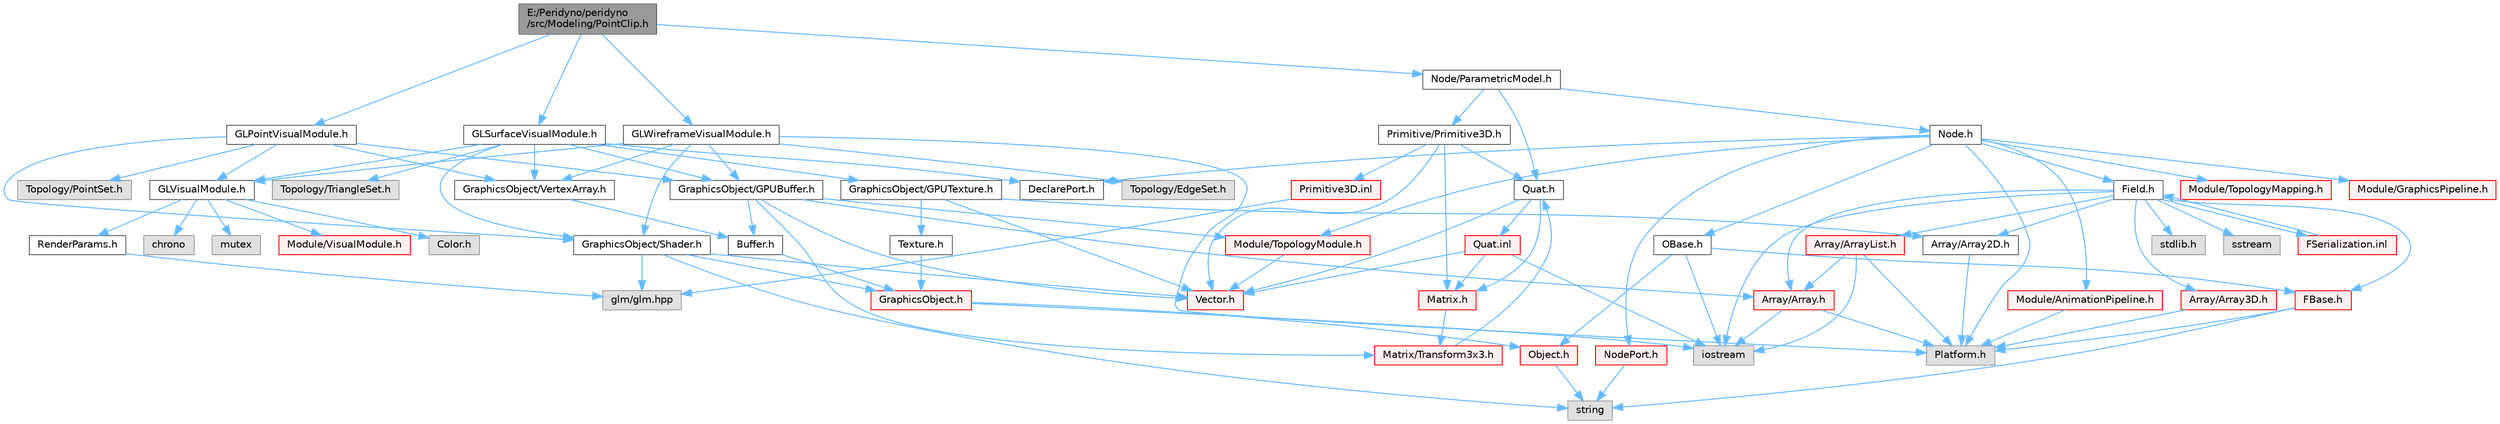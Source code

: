 digraph "E:/Peridyno/peridyno/src/Modeling/PointClip.h"
{
 // LATEX_PDF_SIZE
  bgcolor="transparent";
  edge [fontname=Helvetica,fontsize=10,labelfontname=Helvetica,labelfontsize=10];
  node [fontname=Helvetica,fontsize=10,shape=box,height=0.2,width=0.4];
  Node1 [id="Node000001",label="E:/Peridyno/peridyno\l/src/Modeling/PointClip.h",height=0.2,width=0.4,color="gray40", fillcolor="grey60", style="filled", fontcolor="black",tooltip=" "];
  Node1 -> Node2 [id="edge1_Node000001_Node000002",color="steelblue1",style="solid",tooltip=" "];
  Node2 [id="Node000002",label="Node/ParametricModel.h",height=0.2,width=0.4,color="grey40", fillcolor="white", style="filled",URL="$_parametric_model_8h.html",tooltip=" "];
  Node2 -> Node3 [id="edge2_Node000002_Node000003",color="steelblue1",style="solid",tooltip=" "];
  Node3 [id="Node000003",label="Node.h",height=0.2,width=0.4,color="grey40", fillcolor="white", style="filled",URL="$_node_8h.html",tooltip=" "];
  Node3 -> Node4 [id="edge3_Node000003_Node000004",color="steelblue1",style="solid",tooltip=" "];
  Node4 [id="Node000004",label="OBase.h",height=0.2,width=0.4,color="grey40", fillcolor="white", style="filled",URL="$_o_base_8h.html",tooltip=" "];
  Node4 -> Node5 [id="edge4_Node000004_Node000005",color="steelblue1",style="solid",tooltip=" "];
  Node5 [id="Node000005",label="iostream",height=0.2,width=0.4,color="grey60", fillcolor="#E0E0E0", style="filled",tooltip=" "];
  Node4 -> Node6 [id="edge5_Node000004_Node000006",color="steelblue1",style="solid",tooltip=" "];
  Node6 [id="Node000006",label="FBase.h",height=0.2,width=0.4,color="red", fillcolor="#FFF0F0", style="filled",URL="$_f_base_8h.html",tooltip=" "];
  Node6 -> Node7 [id="edge6_Node000006_Node000007",color="steelblue1",style="solid",tooltip=" "];
  Node7 [id="Node000007",label="Platform.h",height=0.2,width=0.4,color="grey60", fillcolor="#E0E0E0", style="filled",tooltip=" "];
  Node6 -> Node10 [id="edge7_Node000006_Node000010",color="steelblue1",style="solid",tooltip=" "];
  Node10 [id="Node000010",label="string",height=0.2,width=0.4,color="grey60", fillcolor="#E0E0E0", style="filled",tooltip=" "];
  Node4 -> Node13 [id="edge8_Node000004_Node000013",color="steelblue1",style="solid",tooltip=" "];
  Node13 [id="Node000013",label="Object.h",height=0.2,width=0.4,color="red", fillcolor="#FFF0F0", style="filled",URL="$_object_8h.html",tooltip=" "];
  Node13 -> Node10 [id="edge9_Node000013_Node000010",color="steelblue1",style="solid",tooltip=" "];
  Node3 -> Node16 [id="edge10_Node000003_Node000016",color="steelblue1",style="solid",tooltip=" "];
  Node16 [id="Node000016",label="Field.h",height=0.2,width=0.4,color="grey40", fillcolor="white", style="filled",URL="$_field_8h.html",tooltip=" "];
  Node16 -> Node5 [id="edge11_Node000016_Node000005",color="steelblue1",style="solid",tooltip=" "];
  Node16 -> Node17 [id="edge12_Node000016_Node000017",color="steelblue1",style="solid",tooltip=" "];
  Node17 [id="Node000017",label="stdlib.h",height=0.2,width=0.4,color="grey60", fillcolor="#E0E0E0", style="filled",tooltip=" "];
  Node16 -> Node18 [id="edge13_Node000016_Node000018",color="steelblue1",style="solid",tooltip=" "];
  Node18 [id="Node000018",label="sstream",height=0.2,width=0.4,color="grey60", fillcolor="#E0E0E0", style="filled",tooltip=" "];
  Node16 -> Node6 [id="edge14_Node000016_Node000006",color="steelblue1",style="solid",tooltip=" "];
  Node16 -> Node19 [id="edge15_Node000016_Node000019",color="steelblue1",style="solid",tooltip=" "];
  Node19 [id="Node000019",label="Array/Array.h",height=0.2,width=0.4,color="red", fillcolor="#FFF0F0", style="filled",URL="$_array_8h.html",tooltip=" "];
  Node19 -> Node7 [id="edge16_Node000019_Node000007",color="steelblue1",style="solid",tooltip=" "];
  Node19 -> Node5 [id="edge17_Node000019_Node000005",color="steelblue1",style="solid",tooltip=" "];
  Node16 -> Node24 [id="edge18_Node000016_Node000024",color="steelblue1",style="solid",tooltip=" "];
  Node24 [id="Node000024",label="Array/Array2D.h",height=0.2,width=0.4,color="grey40", fillcolor="white", style="filled",URL="$_array2_d_8h.html",tooltip=" "];
  Node24 -> Node7 [id="edge19_Node000024_Node000007",color="steelblue1",style="solid",tooltip=" "];
  Node16 -> Node25 [id="edge20_Node000016_Node000025",color="steelblue1",style="solid",tooltip=" "];
  Node25 [id="Node000025",label="Array/Array3D.h",height=0.2,width=0.4,color="red", fillcolor="#FFF0F0", style="filled",URL="$_array3_d_8h.html",tooltip=" "];
  Node25 -> Node7 [id="edge21_Node000025_Node000007",color="steelblue1",style="solid",tooltip=" "];
  Node16 -> Node26 [id="edge22_Node000016_Node000026",color="steelblue1",style="solid",tooltip=" "];
  Node26 [id="Node000026",label="Array/ArrayList.h",height=0.2,width=0.4,color="red", fillcolor="#FFF0F0", style="filled",URL="$_array_list_8h.html",tooltip=" "];
  Node26 -> Node5 [id="edge23_Node000026_Node000005",color="steelblue1",style="solid",tooltip=" "];
  Node26 -> Node7 [id="edge24_Node000026_Node000007",color="steelblue1",style="solid",tooltip=" "];
  Node26 -> Node19 [id="edge25_Node000026_Node000019",color="steelblue1",style="solid",tooltip=" "];
  Node16 -> Node67 [id="edge26_Node000016_Node000067",color="steelblue1",style="solid",tooltip=" "];
  Node67 [id="Node000067",label="FSerialization.inl",height=0.2,width=0.4,color="red", fillcolor="#FFF0F0", style="filled",URL="$_f_serialization_8inl.html",tooltip=" "];
  Node67 -> Node16 [id="edge27_Node000067_Node000016",color="steelblue1",style="solid",tooltip=" "];
  Node3 -> Node7 [id="edge28_Node000003_Node000007",color="steelblue1",style="solid",tooltip=" "];
  Node3 -> Node71 [id="edge29_Node000003_Node000071",color="steelblue1",style="solid",tooltip=" "];
  Node71 [id="Node000071",label="DeclarePort.h",height=0.2,width=0.4,color="grey40", fillcolor="white", style="filled",URL="$_declare_port_8h.html",tooltip=" "];
  Node3 -> Node72 [id="edge30_Node000003_Node000072",color="steelblue1",style="solid",tooltip=" "];
  Node72 [id="Node000072",label="NodePort.h",height=0.2,width=0.4,color="red", fillcolor="#FFF0F0", style="filled",URL="$_node_port_8h.html",tooltip=" "];
  Node72 -> Node10 [id="edge31_Node000072_Node000010",color="steelblue1",style="solid",tooltip=" "];
  Node3 -> Node73 [id="edge32_Node000003_Node000073",color="steelblue1",style="solid",tooltip=" "];
  Node73 [id="Node000073",label="Module/TopologyModule.h",height=0.2,width=0.4,color="red", fillcolor="#FFF0F0", style="filled",URL="$_topology_module_8h.html",tooltip=" "];
  Node73 -> Node31 [id="edge33_Node000073_Node000031",color="steelblue1",style="solid",tooltip=" "];
  Node31 [id="Node000031",label="Vector.h",height=0.2,width=0.4,color="red", fillcolor="#FFF0F0", style="filled",URL="$_vector_8h.html",tooltip=" "];
  Node3 -> Node93 [id="edge34_Node000003_Node000093",color="steelblue1",style="solid",tooltip=" "];
  Node93 [id="Node000093",label="Module/TopologyMapping.h",height=0.2,width=0.4,color="red", fillcolor="#FFF0F0", style="filled",URL="$_topology_mapping_8h.html",tooltip=" "];
  Node3 -> Node94 [id="edge35_Node000003_Node000094",color="steelblue1",style="solid",tooltip=" "];
  Node94 [id="Node000094",label="Module/AnimationPipeline.h",height=0.2,width=0.4,color="red", fillcolor="#FFF0F0", style="filled",URL="$_animation_pipeline_8h.html",tooltip=" "];
  Node94 -> Node7 [id="edge36_Node000094_Node000007",color="steelblue1",style="solid",tooltip=" "];
  Node3 -> Node96 [id="edge37_Node000003_Node000096",color="steelblue1",style="solid",tooltip=" "];
  Node96 [id="Node000096",label="Module/GraphicsPipeline.h",height=0.2,width=0.4,color="red", fillcolor="#FFF0F0", style="filled",URL="$_graphics_pipeline_8h.html",tooltip=" "];
  Node2 -> Node62 [id="edge38_Node000002_Node000062",color="steelblue1",style="solid",tooltip=" "];
  Node62 [id="Node000062",label="Quat.h",height=0.2,width=0.4,color="grey40", fillcolor="white", style="filled",URL="$_quat_8h.html",tooltip="Implementation of quaternion."];
  Node62 -> Node31 [id="edge39_Node000062_Node000031",color="steelblue1",style="solid",tooltip=" "];
  Node62 -> Node49 [id="edge40_Node000062_Node000049",color="steelblue1",style="solid",tooltip=" "];
  Node49 [id="Node000049",label="Matrix.h",height=0.2,width=0.4,color="red", fillcolor="#FFF0F0", style="filled",URL="$_matrix_8h.html",tooltip=" "];
  Node49 -> Node61 [id="edge41_Node000049_Node000061",color="steelblue1",style="solid",tooltip=" "];
  Node61 [id="Node000061",label="Matrix/Transform3x3.h",height=0.2,width=0.4,color="red", fillcolor="#FFF0F0", style="filled",URL="$_transform3x3_8h.html",tooltip=" "];
  Node61 -> Node62 [id="edge42_Node000061_Node000062",color="steelblue1",style="solid",tooltip=" "];
  Node62 -> Node63 [id="edge43_Node000062_Node000063",color="steelblue1",style="solid",tooltip=" "];
  Node63 [id="Node000063",label="Quat.inl",height=0.2,width=0.4,color="red", fillcolor="#FFF0F0", style="filled",URL="$_quat_8inl.html",tooltip=" "];
  Node63 -> Node5 [id="edge44_Node000063_Node000005",color="steelblue1",style="solid",tooltip=" "];
  Node63 -> Node31 [id="edge45_Node000063_Node000031",color="steelblue1",style="solid",tooltip=" "];
  Node63 -> Node49 [id="edge46_Node000063_Node000049",color="steelblue1",style="solid",tooltip=" "];
  Node2 -> Node97 [id="edge47_Node000002_Node000097",color="steelblue1",style="solid",tooltip=" "];
  Node97 [id="Node000097",label="Primitive/Primitive3D.h",height=0.2,width=0.4,color="grey40", fillcolor="white", style="filled",URL="$_primitive3_d_8h.html",tooltip=" "];
  Node97 -> Node31 [id="edge48_Node000097_Node000031",color="steelblue1",style="solid",tooltip=" "];
  Node97 -> Node49 [id="edge49_Node000097_Node000049",color="steelblue1",style="solid",tooltip=" "];
  Node97 -> Node62 [id="edge50_Node000097_Node000062",color="steelblue1",style="solid",tooltip=" "];
  Node97 -> Node98 [id="edge51_Node000097_Node000098",color="steelblue1",style="solid",tooltip=" "];
  Node98 [id="Node000098",label="Primitive3D.inl",height=0.2,width=0.4,color="red", fillcolor="#FFF0F0", style="filled",URL="$_primitive3_d_8inl.html",tooltip=" "];
  Node98 -> Node66 [id="edge52_Node000098_Node000066",color="steelblue1",style="solid",tooltip=" "];
  Node66 [id="Node000066",label="glm/glm.hpp",height=0.2,width=0.4,color="grey60", fillcolor="#E0E0E0", style="filled",tooltip=" "];
  Node1 -> Node101 [id="edge53_Node000001_Node000101",color="steelblue1",style="solid",tooltip=" "];
  Node101 [id="Node000101",label="GLSurfaceVisualModule.h",height=0.2,width=0.4,color="grey40", fillcolor="white", style="filled",URL="$_g_l_surface_visual_module_8h.html",tooltip=" "];
  Node101 -> Node71 [id="edge54_Node000101_Node000071",color="steelblue1",style="solid",tooltip=" "];
  Node101 -> Node102 [id="edge55_Node000101_Node000102",color="steelblue1",style="solid",tooltip=" "];
  Node102 [id="Node000102",label="Topology/TriangleSet.h",height=0.2,width=0.4,color="grey60", fillcolor="#E0E0E0", style="filled",tooltip=" "];
  Node101 -> Node103 [id="edge56_Node000101_Node000103",color="steelblue1",style="solid",tooltip=" "];
  Node103 [id="Node000103",label="GLVisualModule.h",height=0.2,width=0.4,color="grey40", fillcolor="white", style="filled",URL="$_g_l_visual_module_8h.html",tooltip=" "];
  Node103 -> Node104 [id="edge57_Node000103_Node000104",color="steelblue1",style="solid",tooltip=" "];
  Node104 [id="Node000104",label="chrono",height=0.2,width=0.4,color="grey60", fillcolor="#E0E0E0", style="filled",tooltip=" "];
  Node103 -> Node76 [id="edge58_Node000103_Node000076",color="steelblue1",style="solid",tooltip=" "];
  Node76 [id="Node000076",label="mutex",height=0.2,width=0.4,color="grey60", fillcolor="#E0E0E0", style="filled",tooltip=" "];
  Node103 -> Node105 [id="edge59_Node000103_Node000105",color="steelblue1",style="solid",tooltip=" "];
  Node105 [id="Node000105",label="Module/VisualModule.h",height=0.2,width=0.4,color="red", fillcolor="#FFF0F0", style="filled",URL="$_visual_module_8h.html",tooltip=" "];
  Node103 -> Node106 [id="edge60_Node000103_Node000106",color="steelblue1",style="solid",tooltip=" "];
  Node106 [id="Node000106",label="Color.h",height=0.2,width=0.4,color="grey60", fillcolor="#E0E0E0", style="filled",tooltip=" "];
  Node103 -> Node107 [id="edge61_Node000103_Node000107",color="steelblue1",style="solid",tooltip=" "];
  Node107 [id="Node000107",label="RenderParams.h",height=0.2,width=0.4,color="grey40", fillcolor="white", style="filled",URL="$_render_params_8h.html",tooltip=" "];
  Node107 -> Node66 [id="edge62_Node000107_Node000066",color="steelblue1",style="solid",tooltip=" "];
  Node101 -> Node108 [id="edge63_Node000101_Node000108",color="steelblue1",style="solid",tooltip=" "];
  Node108 [id="Node000108",label="GraphicsObject/GPUBuffer.h",height=0.2,width=0.4,color="grey40", fillcolor="white", style="filled",URL="$_g_p_u_buffer_8h.html",tooltip=" "];
  Node108 -> Node109 [id="edge64_Node000108_Node000109",color="steelblue1",style="solid",tooltip=" "];
  Node109 [id="Node000109",label="Buffer.h",height=0.2,width=0.4,color="grey40", fillcolor="white", style="filled",URL="$_buffer_8h.html",tooltip=" "];
  Node109 -> Node110 [id="edge65_Node000109_Node000110",color="steelblue1",style="solid",tooltip=" "];
  Node110 [id="Node000110",label="GraphicsObject.h",height=0.2,width=0.4,color="red", fillcolor="#FFF0F0", style="filled",URL="$_graphics_object_8h.html",tooltip=" "];
  Node110 -> Node5 [id="edge66_Node000110_Node000005",color="steelblue1",style="solid",tooltip=" "];
  Node110 -> Node13 [id="edge67_Node000110_Node000013",color="steelblue1",style="solid",tooltip=" "];
  Node108 -> Node19 [id="edge68_Node000108_Node000019",color="steelblue1",style="solid",tooltip=" "];
  Node108 -> Node31 [id="edge69_Node000108_Node000031",color="steelblue1",style="solid",tooltip=" "];
  Node108 -> Node61 [id="edge70_Node000108_Node000061",color="steelblue1",style="solid",tooltip=" "];
  Node108 -> Node73 [id="edge71_Node000108_Node000073",color="steelblue1",style="solid",tooltip=" "];
  Node101 -> Node111 [id="edge72_Node000101_Node000111",color="steelblue1",style="solid",tooltip=" "];
  Node111 [id="Node000111",label="GraphicsObject/GPUTexture.h",height=0.2,width=0.4,color="grey40", fillcolor="white", style="filled",URL="$_g_p_u_texture_8h.html",tooltip=" "];
  Node111 -> Node112 [id="edge73_Node000111_Node000112",color="steelblue1",style="solid",tooltip=" "];
  Node112 [id="Node000112",label="Texture.h",height=0.2,width=0.4,color="grey40", fillcolor="white", style="filled",URL="$_texture_8h.html",tooltip=" "];
  Node112 -> Node110 [id="edge74_Node000112_Node000110",color="steelblue1",style="solid",tooltip=" "];
  Node111 -> Node31 [id="edge75_Node000111_Node000031",color="steelblue1",style="solid",tooltip=" "];
  Node111 -> Node24 [id="edge76_Node000111_Node000024",color="steelblue1",style="solid",tooltip=" "];
  Node101 -> Node113 [id="edge77_Node000101_Node000113",color="steelblue1",style="solid",tooltip=" "];
  Node113 [id="Node000113",label="GraphicsObject/VertexArray.h",height=0.2,width=0.4,color="grey40", fillcolor="white", style="filled",URL="$_vertex_array_8h.html",tooltip=" "];
  Node113 -> Node109 [id="edge78_Node000113_Node000109",color="steelblue1",style="solid",tooltip=" "];
  Node101 -> Node114 [id="edge79_Node000101_Node000114",color="steelblue1",style="solid",tooltip=" "];
  Node114 [id="Node000114",label="GraphicsObject/Shader.h",height=0.2,width=0.4,color="grey40", fillcolor="white", style="filled",URL="$_shader_8h.html",tooltip=" "];
  Node114 -> Node110 [id="edge80_Node000114_Node000110",color="steelblue1",style="solid",tooltip=" "];
  Node114 -> Node10 [id="edge81_Node000114_Node000010",color="steelblue1",style="solid",tooltip=" "];
  Node114 -> Node31 [id="edge82_Node000114_Node000031",color="steelblue1",style="solid",tooltip=" "];
  Node114 -> Node66 [id="edge83_Node000114_Node000066",color="steelblue1",style="solid",tooltip=" "];
  Node1 -> Node115 [id="edge84_Node000001_Node000115",color="steelblue1",style="solid",tooltip=" "];
  Node115 [id="Node000115",label="GLWireframeVisualModule.h",height=0.2,width=0.4,color="grey40", fillcolor="white", style="filled",URL="$_g_l_wireframe_visual_module_8h.html",tooltip=" "];
  Node115 -> Node7 [id="edge85_Node000115_Node000007",color="steelblue1",style="solid",tooltip=" "];
  Node115 -> Node116 [id="edge86_Node000115_Node000116",color="steelblue1",style="solid",tooltip=" "];
  Node116 [id="Node000116",label="Topology/EdgeSet.h",height=0.2,width=0.4,color="grey60", fillcolor="#E0E0E0", style="filled",tooltip=" "];
  Node115 -> Node103 [id="edge87_Node000115_Node000103",color="steelblue1",style="solid",tooltip=" "];
  Node115 -> Node108 [id="edge88_Node000115_Node000108",color="steelblue1",style="solid",tooltip=" "];
  Node115 -> Node113 [id="edge89_Node000115_Node000113",color="steelblue1",style="solid",tooltip=" "];
  Node115 -> Node114 [id="edge90_Node000115_Node000114",color="steelblue1",style="solid",tooltip=" "];
  Node1 -> Node117 [id="edge91_Node000001_Node000117",color="steelblue1",style="solid",tooltip=" "];
  Node117 [id="Node000117",label="GLPointVisualModule.h",height=0.2,width=0.4,color="grey40", fillcolor="white", style="filled",URL="$_g_l_point_visual_module_8h.html",tooltip=" "];
  Node117 -> Node118 [id="edge92_Node000117_Node000118",color="steelblue1",style="solid",tooltip=" "];
  Node118 [id="Node000118",label="Topology/PointSet.h",height=0.2,width=0.4,color="grey60", fillcolor="#E0E0E0", style="filled",tooltip=" "];
  Node117 -> Node103 [id="edge93_Node000117_Node000103",color="steelblue1",style="solid",tooltip=" "];
  Node117 -> Node108 [id="edge94_Node000117_Node000108",color="steelblue1",style="solid",tooltip=" "];
  Node117 -> Node113 [id="edge95_Node000117_Node000113",color="steelblue1",style="solid",tooltip=" "];
  Node117 -> Node114 [id="edge96_Node000117_Node000114",color="steelblue1",style="solid",tooltip=" "];
}
